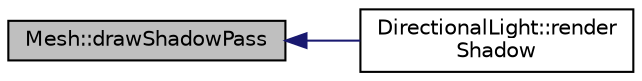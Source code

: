 digraph "Mesh::drawShadowPass"
{
  edge [fontname="Helvetica",fontsize="10",labelfontname="Helvetica",labelfontsize="10"];
  node [fontname="Helvetica",fontsize="10",shape=record];
  rankdir="LR";
  Node1 [label="Mesh::drawShadowPass",height=0.2,width=0.4,color="black", fillcolor="grey75", style="filled" fontcolor="black"];
  Node1 -> Node2 [dir="back",color="midnightblue",fontsize="10",style="solid",fontname="Helvetica"];
  Node2 [label="DirectionalLight::render\lShadow",height=0.2,width=0.4,color="black", fillcolor="white", style="filled",URL="$class_directional_light.html#a5fa5e3d9c9431e815a7a69d6d93a10d6",tooltip="Renders the mesh using an orthogonal camera. As the light is assumed to be at infinity, no culling happens. "];
}

